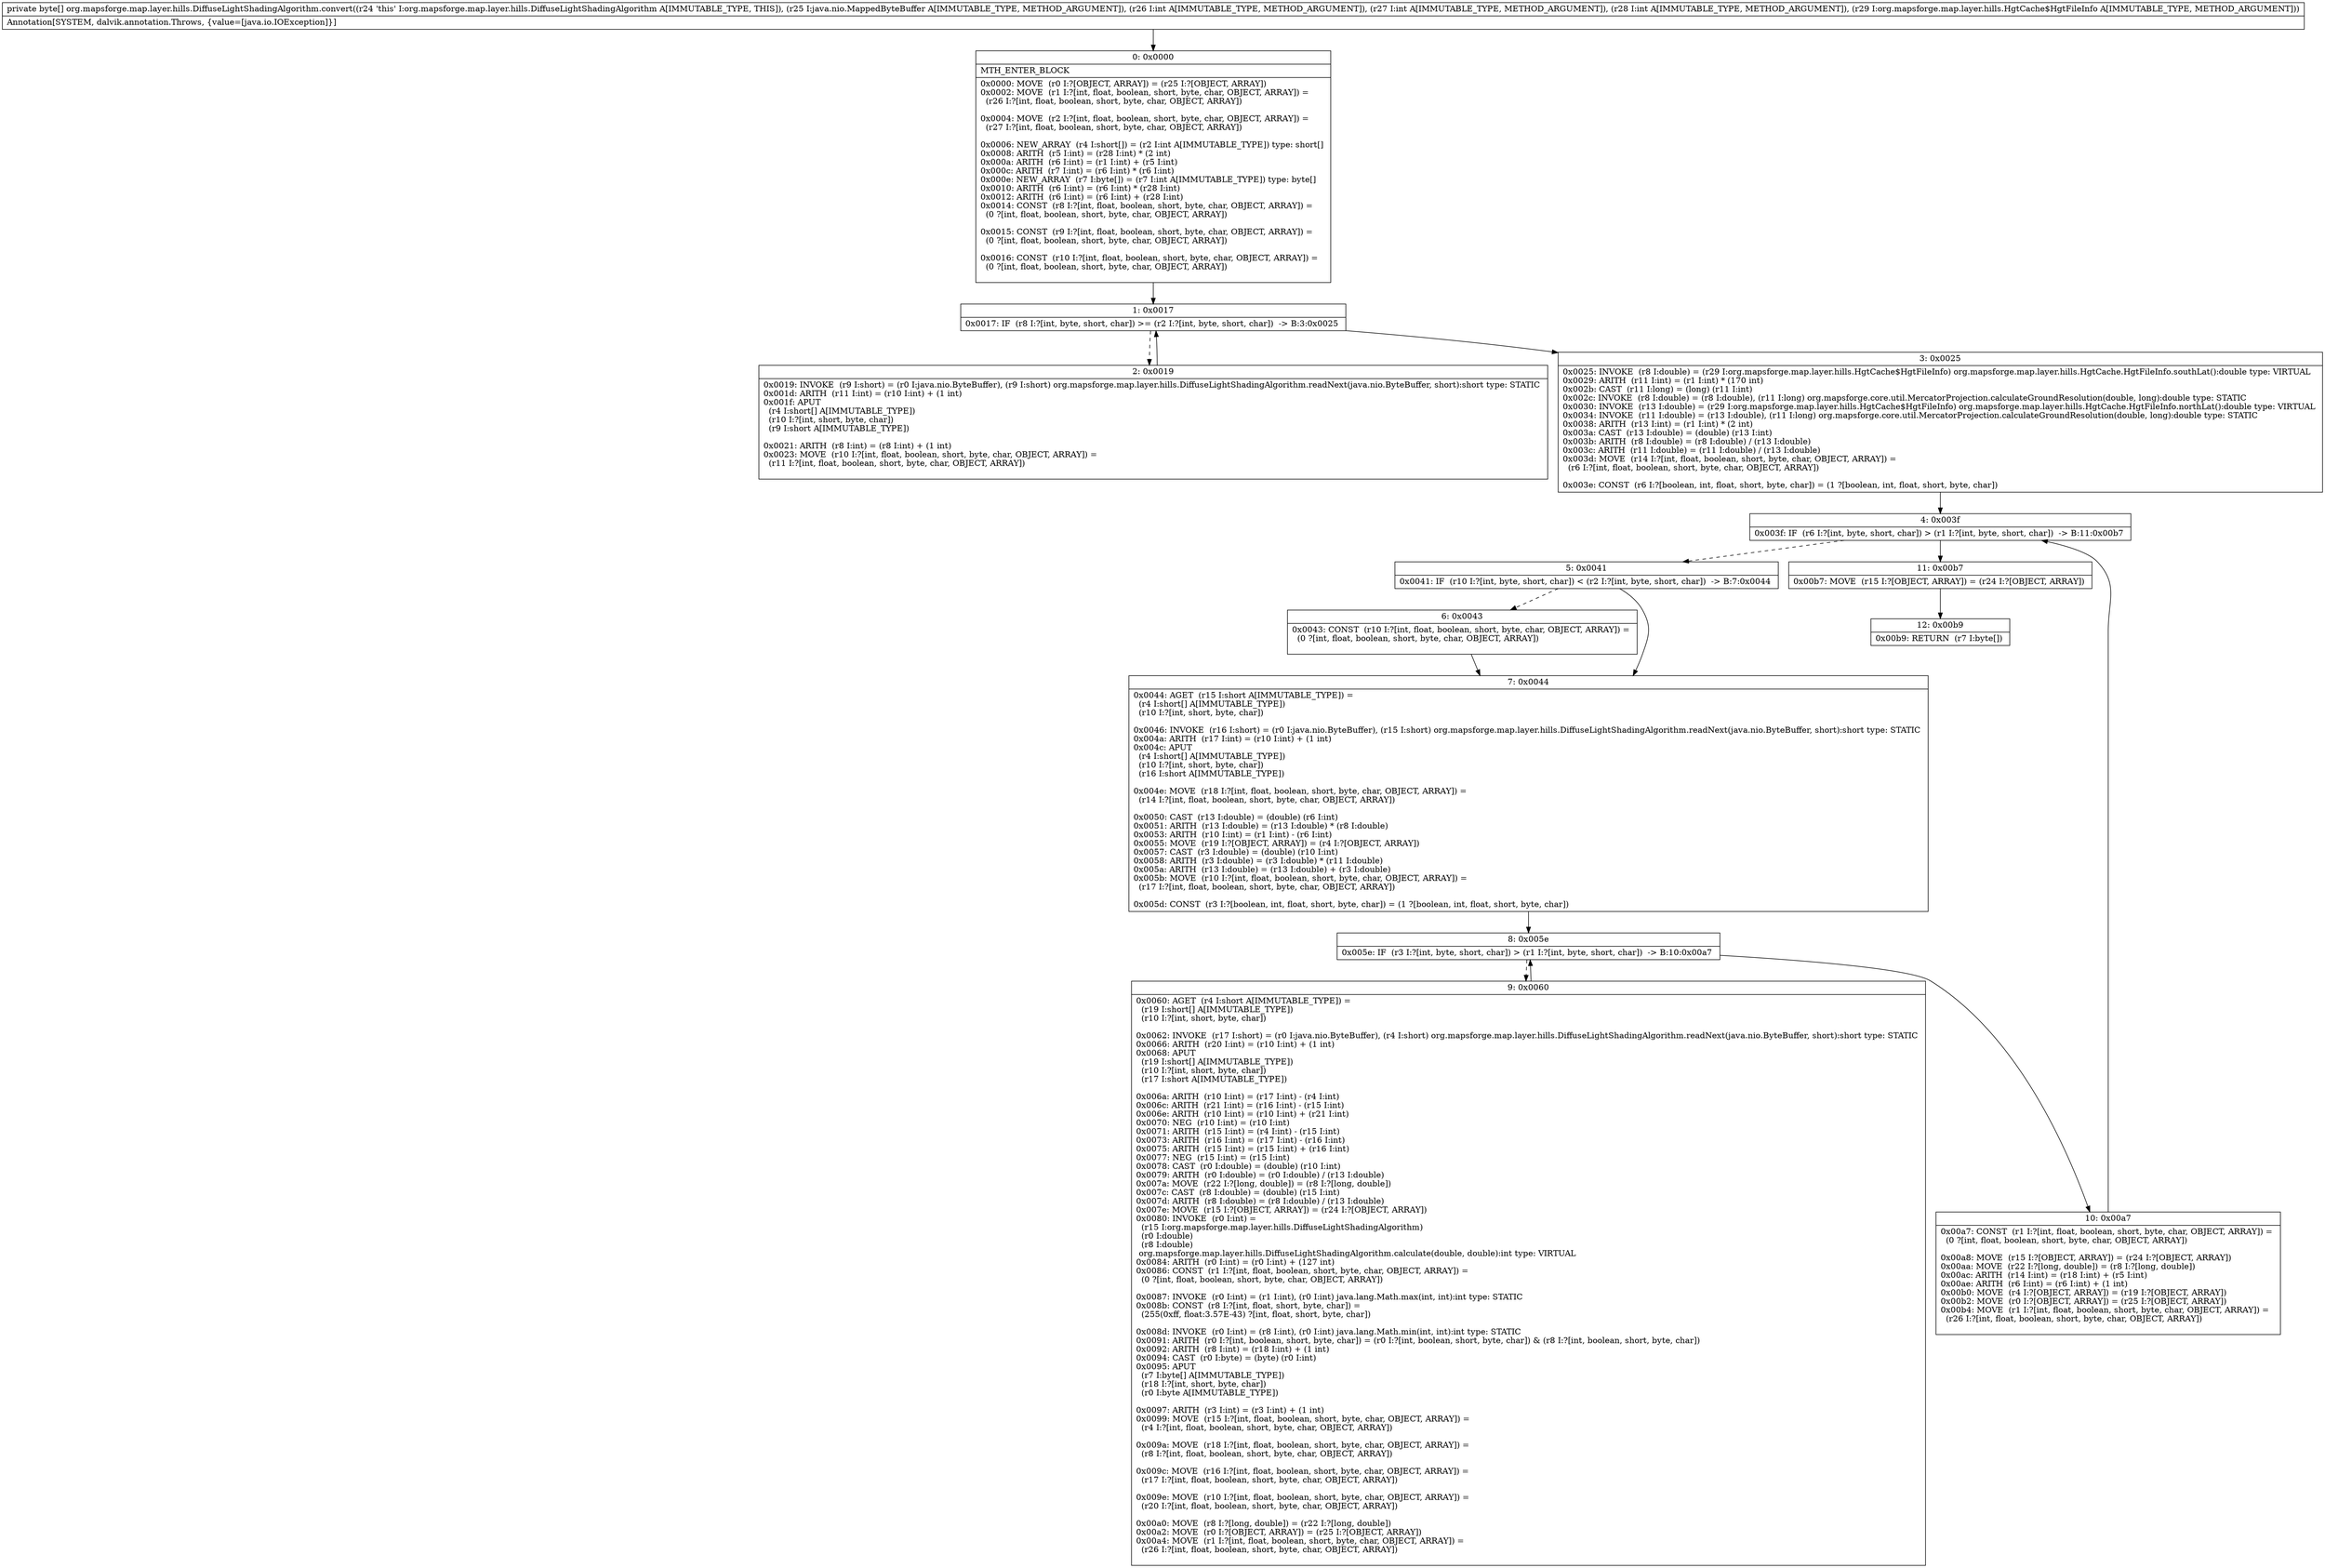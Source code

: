 digraph "CFG fororg.mapsforge.map.layer.hills.DiffuseLightShadingAlgorithm.convert(Ljava\/nio\/MappedByteBuffer;IIILorg\/mapsforge\/map\/layer\/hills\/HgtCache$HgtFileInfo;)[B" {
Node_0 [shape=record,label="{0\:\ 0x0000|MTH_ENTER_BLOCK\l|0x0000: MOVE  (r0 I:?[OBJECT, ARRAY]) = (r25 I:?[OBJECT, ARRAY]) \l0x0002: MOVE  (r1 I:?[int, float, boolean, short, byte, char, OBJECT, ARRAY]) = \l  (r26 I:?[int, float, boolean, short, byte, char, OBJECT, ARRAY])\l \l0x0004: MOVE  (r2 I:?[int, float, boolean, short, byte, char, OBJECT, ARRAY]) = \l  (r27 I:?[int, float, boolean, short, byte, char, OBJECT, ARRAY])\l \l0x0006: NEW_ARRAY  (r4 I:short[]) = (r2 I:int A[IMMUTABLE_TYPE]) type: short[] \l0x0008: ARITH  (r5 I:int) = (r28 I:int) * (2 int) \l0x000a: ARITH  (r6 I:int) = (r1 I:int) + (r5 I:int) \l0x000c: ARITH  (r7 I:int) = (r6 I:int) * (r6 I:int) \l0x000e: NEW_ARRAY  (r7 I:byte[]) = (r7 I:int A[IMMUTABLE_TYPE]) type: byte[] \l0x0010: ARITH  (r6 I:int) = (r6 I:int) * (r28 I:int) \l0x0012: ARITH  (r6 I:int) = (r6 I:int) + (r28 I:int) \l0x0014: CONST  (r8 I:?[int, float, boolean, short, byte, char, OBJECT, ARRAY]) = \l  (0 ?[int, float, boolean, short, byte, char, OBJECT, ARRAY])\l \l0x0015: CONST  (r9 I:?[int, float, boolean, short, byte, char, OBJECT, ARRAY]) = \l  (0 ?[int, float, boolean, short, byte, char, OBJECT, ARRAY])\l \l0x0016: CONST  (r10 I:?[int, float, boolean, short, byte, char, OBJECT, ARRAY]) = \l  (0 ?[int, float, boolean, short, byte, char, OBJECT, ARRAY])\l \l}"];
Node_1 [shape=record,label="{1\:\ 0x0017|0x0017: IF  (r8 I:?[int, byte, short, char]) \>= (r2 I:?[int, byte, short, char])  \-\> B:3:0x0025 \l}"];
Node_2 [shape=record,label="{2\:\ 0x0019|0x0019: INVOKE  (r9 I:short) = (r0 I:java.nio.ByteBuffer), (r9 I:short) org.mapsforge.map.layer.hills.DiffuseLightShadingAlgorithm.readNext(java.nio.ByteBuffer, short):short type: STATIC \l0x001d: ARITH  (r11 I:int) = (r10 I:int) + (1 int) \l0x001f: APUT  \l  (r4 I:short[] A[IMMUTABLE_TYPE])\l  (r10 I:?[int, short, byte, char])\l  (r9 I:short A[IMMUTABLE_TYPE])\l \l0x0021: ARITH  (r8 I:int) = (r8 I:int) + (1 int) \l0x0023: MOVE  (r10 I:?[int, float, boolean, short, byte, char, OBJECT, ARRAY]) = \l  (r11 I:?[int, float, boolean, short, byte, char, OBJECT, ARRAY])\l \l}"];
Node_3 [shape=record,label="{3\:\ 0x0025|0x0025: INVOKE  (r8 I:double) = (r29 I:org.mapsforge.map.layer.hills.HgtCache$HgtFileInfo) org.mapsforge.map.layer.hills.HgtCache.HgtFileInfo.southLat():double type: VIRTUAL \l0x0029: ARITH  (r11 I:int) = (r1 I:int) * (170 int) \l0x002b: CAST  (r11 I:long) = (long) (r11 I:int) \l0x002c: INVOKE  (r8 I:double) = (r8 I:double), (r11 I:long) org.mapsforge.core.util.MercatorProjection.calculateGroundResolution(double, long):double type: STATIC \l0x0030: INVOKE  (r13 I:double) = (r29 I:org.mapsforge.map.layer.hills.HgtCache$HgtFileInfo) org.mapsforge.map.layer.hills.HgtCache.HgtFileInfo.northLat():double type: VIRTUAL \l0x0034: INVOKE  (r11 I:double) = (r13 I:double), (r11 I:long) org.mapsforge.core.util.MercatorProjection.calculateGroundResolution(double, long):double type: STATIC \l0x0038: ARITH  (r13 I:int) = (r1 I:int) * (2 int) \l0x003a: CAST  (r13 I:double) = (double) (r13 I:int) \l0x003b: ARITH  (r8 I:double) = (r8 I:double) \/ (r13 I:double) \l0x003c: ARITH  (r11 I:double) = (r11 I:double) \/ (r13 I:double) \l0x003d: MOVE  (r14 I:?[int, float, boolean, short, byte, char, OBJECT, ARRAY]) = \l  (r6 I:?[int, float, boolean, short, byte, char, OBJECT, ARRAY])\l \l0x003e: CONST  (r6 I:?[boolean, int, float, short, byte, char]) = (1 ?[boolean, int, float, short, byte, char]) \l}"];
Node_4 [shape=record,label="{4\:\ 0x003f|0x003f: IF  (r6 I:?[int, byte, short, char]) \> (r1 I:?[int, byte, short, char])  \-\> B:11:0x00b7 \l}"];
Node_5 [shape=record,label="{5\:\ 0x0041|0x0041: IF  (r10 I:?[int, byte, short, char]) \< (r2 I:?[int, byte, short, char])  \-\> B:7:0x0044 \l}"];
Node_6 [shape=record,label="{6\:\ 0x0043|0x0043: CONST  (r10 I:?[int, float, boolean, short, byte, char, OBJECT, ARRAY]) = \l  (0 ?[int, float, boolean, short, byte, char, OBJECT, ARRAY])\l \l}"];
Node_7 [shape=record,label="{7\:\ 0x0044|0x0044: AGET  (r15 I:short A[IMMUTABLE_TYPE]) = \l  (r4 I:short[] A[IMMUTABLE_TYPE])\l  (r10 I:?[int, short, byte, char])\l \l0x0046: INVOKE  (r16 I:short) = (r0 I:java.nio.ByteBuffer), (r15 I:short) org.mapsforge.map.layer.hills.DiffuseLightShadingAlgorithm.readNext(java.nio.ByteBuffer, short):short type: STATIC \l0x004a: ARITH  (r17 I:int) = (r10 I:int) + (1 int) \l0x004c: APUT  \l  (r4 I:short[] A[IMMUTABLE_TYPE])\l  (r10 I:?[int, short, byte, char])\l  (r16 I:short A[IMMUTABLE_TYPE])\l \l0x004e: MOVE  (r18 I:?[int, float, boolean, short, byte, char, OBJECT, ARRAY]) = \l  (r14 I:?[int, float, boolean, short, byte, char, OBJECT, ARRAY])\l \l0x0050: CAST  (r13 I:double) = (double) (r6 I:int) \l0x0051: ARITH  (r13 I:double) = (r13 I:double) * (r8 I:double) \l0x0053: ARITH  (r10 I:int) = (r1 I:int) \- (r6 I:int) \l0x0055: MOVE  (r19 I:?[OBJECT, ARRAY]) = (r4 I:?[OBJECT, ARRAY]) \l0x0057: CAST  (r3 I:double) = (double) (r10 I:int) \l0x0058: ARITH  (r3 I:double) = (r3 I:double) * (r11 I:double) \l0x005a: ARITH  (r13 I:double) = (r13 I:double) + (r3 I:double) \l0x005b: MOVE  (r10 I:?[int, float, boolean, short, byte, char, OBJECT, ARRAY]) = \l  (r17 I:?[int, float, boolean, short, byte, char, OBJECT, ARRAY])\l \l0x005d: CONST  (r3 I:?[boolean, int, float, short, byte, char]) = (1 ?[boolean, int, float, short, byte, char]) \l}"];
Node_8 [shape=record,label="{8\:\ 0x005e|0x005e: IF  (r3 I:?[int, byte, short, char]) \> (r1 I:?[int, byte, short, char])  \-\> B:10:0x00a7 \l}"];
Node_9 [shape=record,label="{9\:\ 0x0060|0x0060: AGET  (r4 I:short A[IMMUTABLE_TYPE]) = \l  (r19 I:short[] A[IMMUTABLE_TYPE])\l  (r10 I:?[int, short, byte, char])\l \l0x0062: INVOKE  (r17 I:short) = (r0 I:java.nio.ByteBuffer), (r4 I:short) org.mapsforge.map.layer.hills.DiffuseLightShadingAlgorithm.readNext(java.nio.ByteBuffer, short):short type: STATIC \l0x0066: ARITH  (r20 I:int) = (r10 I:int) + (1 int) \l0x0068: APUT  \l  (r19 I:short[] A[IMMUTABLE_TYPE])\l  (r10 I:?[int, short, byte, char])\l  (r17 I:short A[IMMUTABLE_TYPE])\l \l0x006a: ARITH  (r10 I:int) = (r17 I:int) \- (r4 I:int) \l0x006c: ARITH  (r21 I:int) = (r16 I:int) \- (r15 I:int) \l0x006e: ARITH  (r10 I:int) = (r10 I:int) + (r21 I:int) \l0x0070: NEG  (r10 I:int) = (r10 I:int) \l0x0071: ARITH  (r15 I:int) = (r4 I:int) \- (r15 I:int) \l0x0073: ARITH  (r16 I:int) = (r17 I:int) \- (r16 I:int) \l0x0075: ARITH  (r15 I:int) = (r15 I:int) + (r16 I:int) \l0x0077: NEG  (r15 I:int) = (r15 I:int) \l0x0078: CAST  (r0 I:double) = (double) (r10 I:int) \l0x0079: ARITH  (r0 I:double) = (r0 I:double) \/ (r13 I:double) \l0x007a: MOVE  (r22 I:?[long, double]) = (r8 I:?[long, double]) \l0x007c: CAST  (r8 I:double) = (double) (r15 I:int) \l0x007d: ARITH  (r8 I:double) = (r8 I:double) \/ (r13 I:double) \l0x007e: MOVE  (r15 I:?[OBJECT, ARRAY]) = (r24 I:?[OBJECT, ARRAY]) \l0x0080: INVOKE  (r0 I:int) = \l  (r15 I:org.mapsforge.map.layer.hills.DiffuseLightShadingAlgorithm)\l  (r0 I:double)\l  (r8 I:double)\l org.mapsforge.map.layer.hills.DiffuseLightShadingAlgorithm.calculate(double, double):int type: VIRTUAL \l0x0084: ARITH  (r0 I:int) = (r0 I:int) + (127 int) \l0x0086: CONST  (r1 I:?[int, float, boolean, short, byte, char, OBJECT, ARRAY]) = \l  (0 ?[int, float, boolean, short, byte, char, OBJECT, ARRAY])\l \l0x0087: INVOKE  (r0 I:int) = (r1 I:int), (r0 I:int) java.lang.Math.max(int, int):int type: STATIC \l0x008b: CONST  (r8 I:?[int, float, short, byte, char]) = \l  (255(0xff, float:3.57E\-43) ?[int, float, short, byte, char])\l \l0x008d: INVOKE  (r0 I:int) = (r8 I:int), (r0 I:int) java.lang.Math.min(int, int):int type: STATIC \l0x0091: ARITH  (r0 I:?[int, boolean, short, byte, char]) = (r0 I:?[int, boolean, short, byte, char]) & (r8 I:?[int, boolean, short, byte, char]) \l0x0092: ARITH  (r8 I:int) = (r18 I:int) + (1 int) \l0x0094: CAST  (r0 I:byte) = (byte) (r0 I:int) \l0x0095: APUT  \l  (r7 I:byte[] A[IMMUTABLE_TYPE])\l  (r18 I:?[int, short, byte, char])\l  (r0 I:byte A[IMMUTABLE_TYPE])\l \l0x0097: ARITH  (r3 I:int) = (r3 I:int) + (1 int) \l0x0099: MOVE  (r15 I:?[int, float, boolean, short, byte, char, OBJECT, ARRAY]) = \l  (r4 I:?[int, float, boolean, short, byte, char, OBJECT, ARRAY])\l \l0x009a: MOVE  (r18 I:?[int, float, boolean, short, byte, char, OBJECT, ARRAY]) = \l  (r8 I:?[int, float, boolean, short, byte, char, OBJECT, ARRAY])\l \l0x009c: MOVE  (r16 I:?[int, float, boolean, short, byte, char, OBJECT, ARRAY]) = \l  (r17 I:?[int, float, boolean, short, byte, char, OBJECT, ARRAY])\l \l0x009e: MOVE  (r10 I:?[int, float, boolean, short, byte, char, OBJECT, ARRAY]) = \l  (r20 I:?[int, float, boolean, short, byte, char, OBJECT, ARRAY])\l \l0x00a0: MOVE  (r8 I:?[long, double]) = (r22 I:?[long, double]) \l0x00a2: MOVE  (r0 I:?[OBJECT, ARRAY]) = (r25 I:?[OBJECT, ARRAY]) \l0x00a4: MOVE  (r1 I:?[int, float, boolean, short, byte, char, OBJECT, ARRAY]) = \l  (r26 I:?[int, float, boolean, short, byte, char, OBJECT, ARRAY])\l \l}"];
Node_10 [shape=record,label="{10\:\ 0x00a7|0x00a7: CONST  (r1 I:?[int, float, boolean, short, byte, char, OBJECT, ARRAY]) = \l  (0 ?[int, float, boolean, short, byte, char, OBJECT, ARRAY])\l \l0x00a8: MOVE  (r15 I:?[OBJECT, ARRAY]) = (r24 I:?[OBJECT, ARRAY]) \l0x00aa: MOVE  (r22 I:?[long, double]) = (r8 I:?[long, double]) \l0x00ac: ARITH  (r14 I:int) = (r18 I:int) + (r5 I:int) \l0x00ae: ARITH  (r6 I:int) = (r6 I:int) + (1 int) \l0x00b0: MOVE  (r4 I:?[OBJECT, ARRAY]) = (r19 I:?[OBJECT, ARRAY]) \l0x00b2: MOVE  (r0 I:?[OBJECT, ARRAY]) = (r25 I:?[OBJECT, ARRAY]) \l0x00b4: MOVE  (r1 I:?[int, float, boolean, short, byte, char, OBJECT, ARRAY]) = \l  (r26 I:?[int, float, boolean, short, byte, char, OBJECT, ARRAY])\l \l}"];
Node_11 [shape=record,label="{11\:\ 0x00b7|0x00b7: MOVE  (r15 I:?[OBJECT, ARRAY]) = (r24 I:?[OBJECT, ARRAY]) \l}"];
Node_12 [shape=record,label="{12\:\ 0x00b9|0x00b9: RETURN  (r7 I:byte[]) \l}"];
MethodNode[shape=record,label="{private byte[] org.mapsforge.map.layer.hills.DiffuseLightShadingAlgorithm.convert((r24 'this' I:org.mapsforge.map.layer.hills.DiffuseLightShadingAlgorithm A[IMMUTABLE_TYPE, THIS]), (r25 I:java.nio.MappedByteBuffer A[IMMUTABLE_TYPE, METHOD_ARGUMENT]), (r26 I:int A[IMMUTABLE_TYPE, METHOD_ARGUMENT]), (r27 I:int A[IMMUTABLE_TYPE, METHOD_ARGUMENT]), (r28 I:int A[IMMUTABLE_TYPE, METHOD_ARGUMENT]), (r29 I:org.mapsforge.map.layer.hills.HgtCache$HgtFileInfo A[IMMUTABLE_TYPE, METHOD_ARGUMENT]))  | Annotation[SYSTEM, dalvik.annotation.Throws, \{value=[java.io.IOException]\}]\l}"];
MethodNode -> Node_0;
Node_0 -> Node_1;
Node_1 -> Node_2[style=dashed];
Node_1 -> Node_3;
Node_2 -> Node_1;
Node_3 -> Node_4;
Node_4 -> Node_5[style=dashed];
Node_4 -> Node_11;
Node_5 -> Node_6[style=dashed];
Node_5 -> Node_7;
Node_6 -> Node_7;
Node_7 -> Node_8;
Node_8 -> Node_9[style=dashed];
Node_8 -> Node_10;
Node_9 -> Node_8;
Node_10 -> Node_4;
Node_11 -> Node_12;
}

